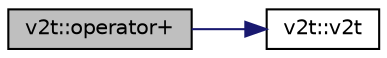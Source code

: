 digraph "v2t::operator+"
{
  edge [fontname="Helvetica",fontsize="10",labelfontname="Helvetica",labelfontsize="10"];
  node [fontname="Helvetica",fontsize="10",shape=record];
  rankdir="LR";
  Node1 [label="v2t::operator+",height=0.2,width=0.4,color="black", fillcolor="grey75", style="filled", fontcolor="black"];
  Node1 -> Node2 [color="midnightblue",fontsize="10",style="solid",fontname="Helvetica"];
  Node2 [label="v2t::v2t",height=0.2,width=0.4,color="black", fillcolor="white", style="filled",URL="$classv2t.html#af8b6739fea87f4451a072216ad5e020e"];
}
